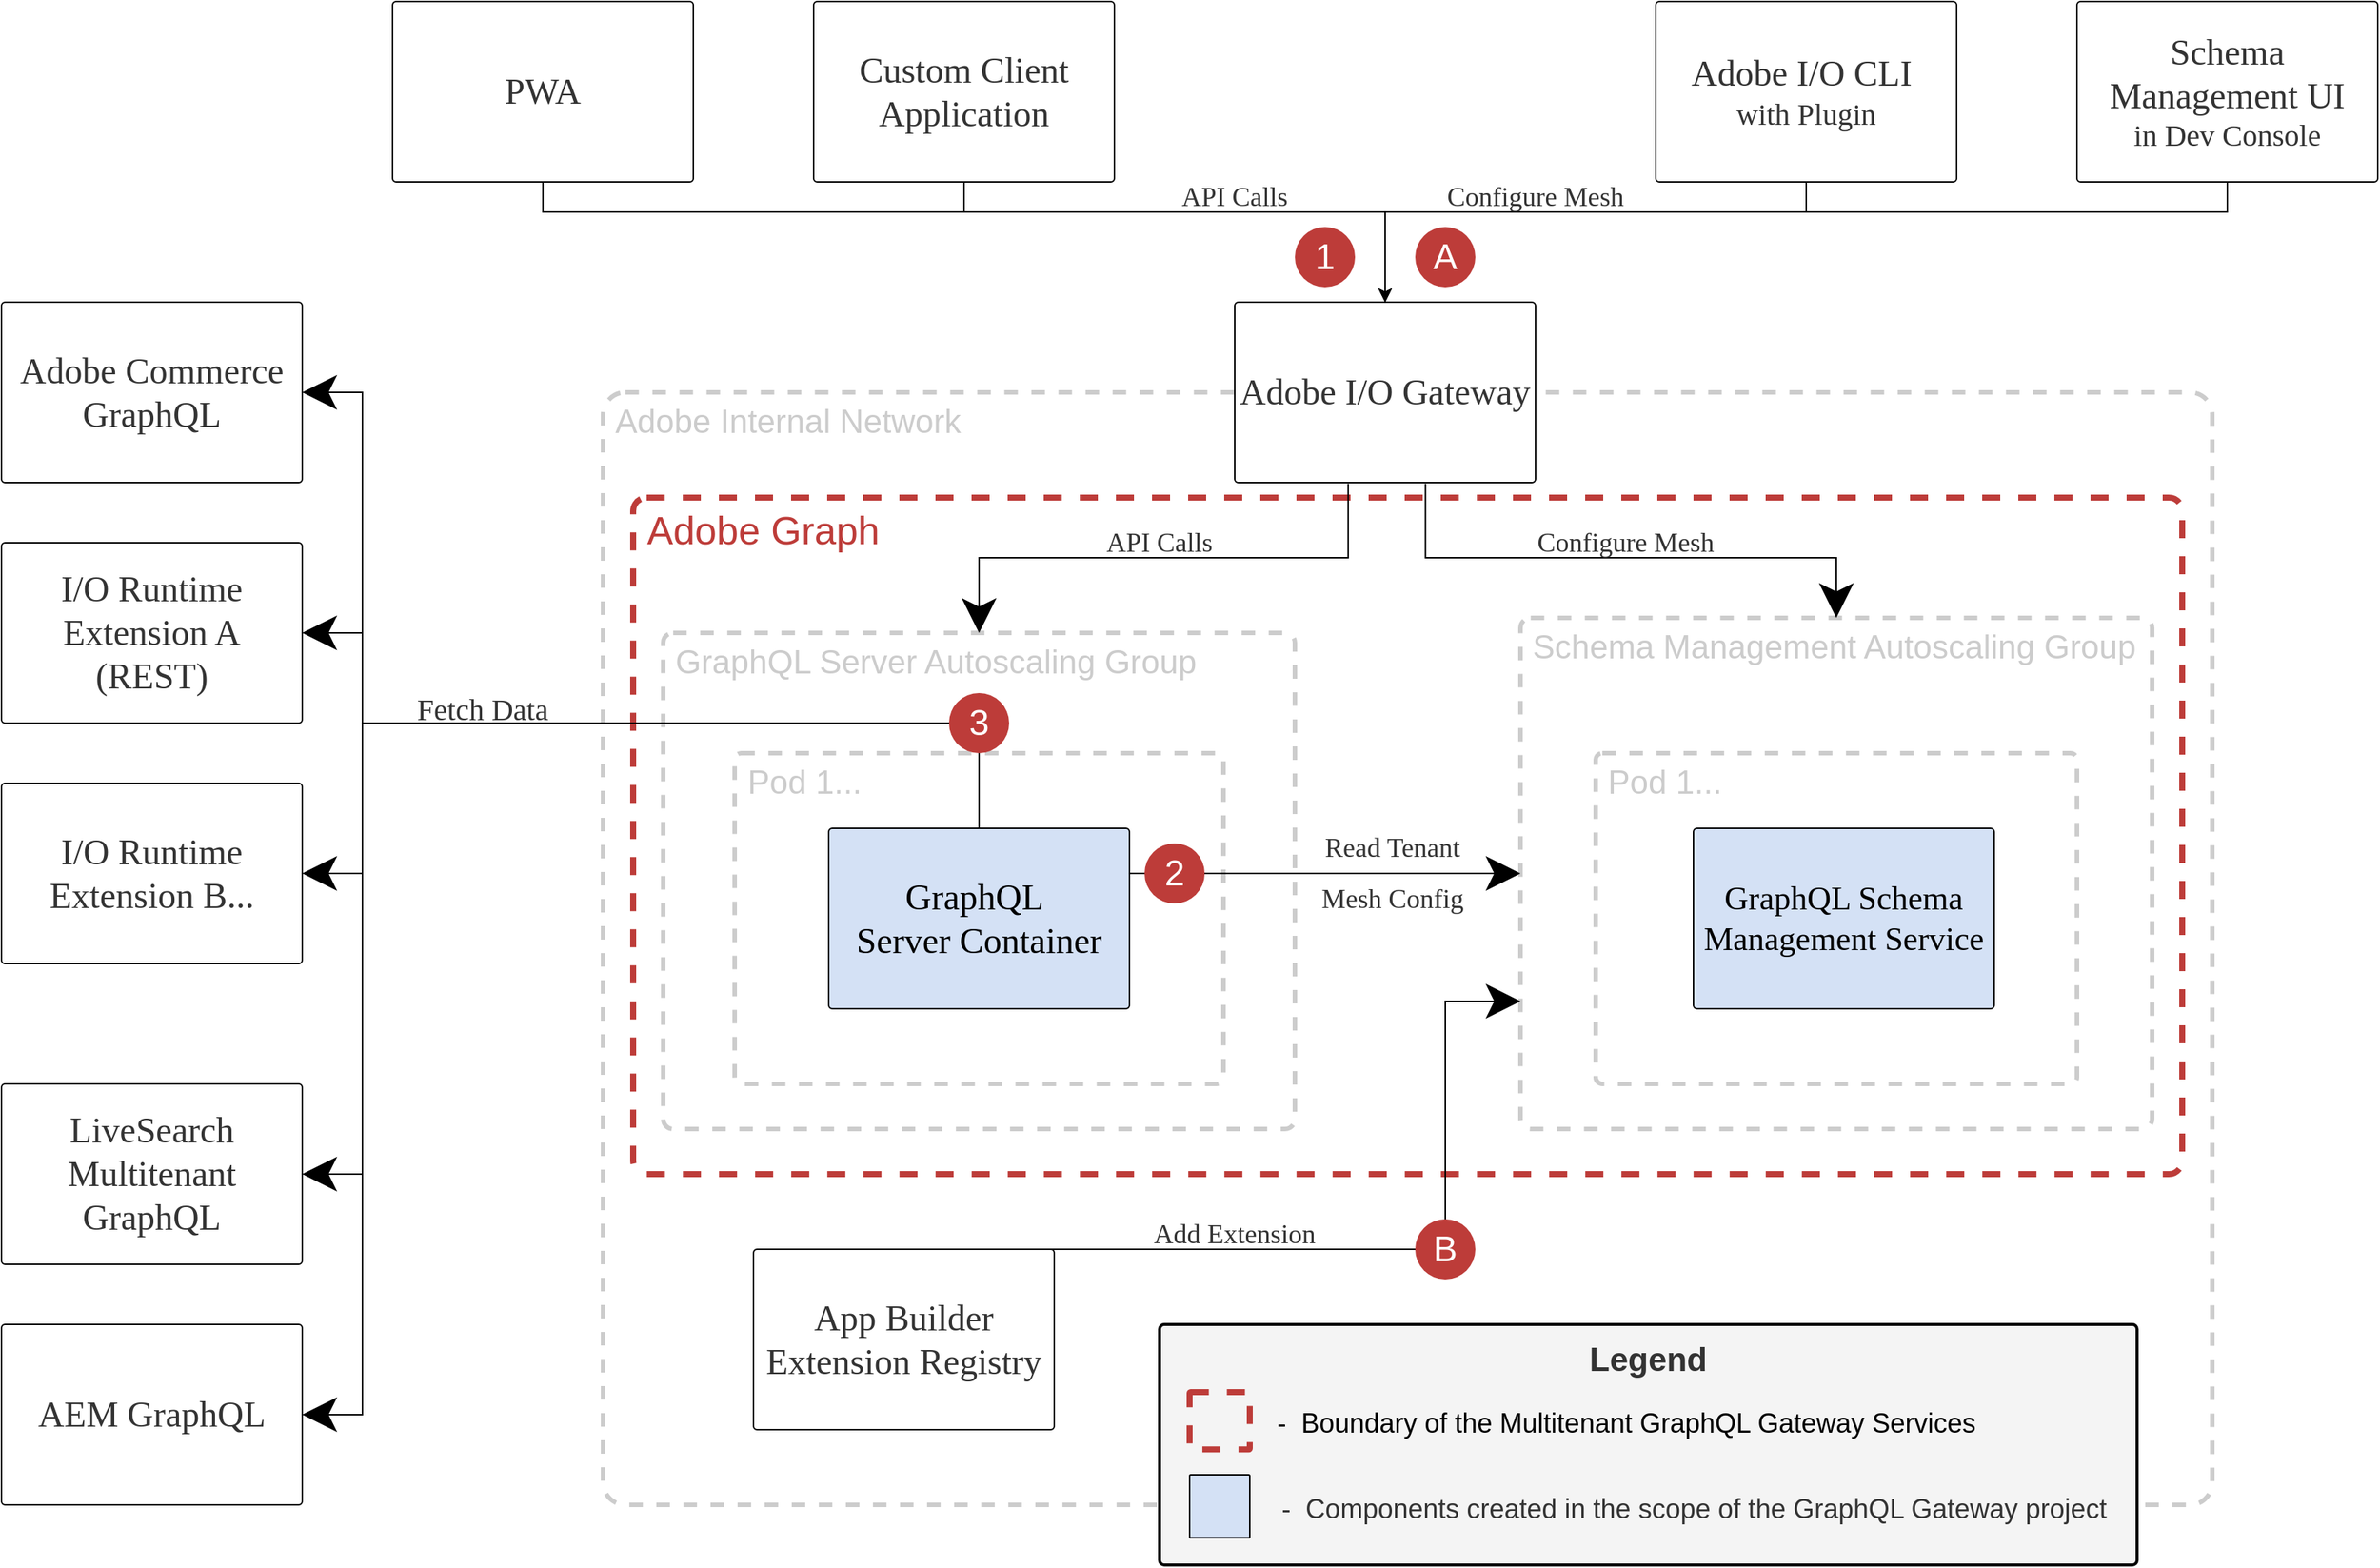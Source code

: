 <mxfile version="17.4.6" type="onedrive"><diagram id="HuxnVWD3fxlY8WrwjRA4" name="Page-1"><mxGraphModel grid="1" page="1" gridSize="10" guides="1" tooltips="1" connect="1" arrows="1" fold="1" pageScale="1" pageWidth="850" pageHeight="1100" math="0" shadow="0"><root><mxCell id="0"/><mxCell id="1" parent="0"/><mxCell id="AykOZnKy9bjINJLmDB4_-24" value=" Adobe Internal Network" style="rounded=1;arcSize=2;fillColor=default;strokeColor=#CCCCCC;movable=1;resizable=1;rotatable=1;deletable=1;editable=1;connectable=1;fontFamily=Helvetica;fontSize=22;perimeter=rectanglePerimeter;shadow=0;fontColor=#CCCCCC;dashed=1;align=left;verticalAlign=top;whiteSpace=wrap;strokeWidth=3;" vertex="1" parent="1"><mxGeometry x="460" y="300" width="1070" height="740" as="geometry"/></mxCell><mxCell id="AykOZnKy9bjINJLmDB4_-25" value=" Adobe Graph" style="rounded=1;arcSize=2;movable=1;resizable=1;rotatable=1;deletable=1;editable=1;connectable=1;fontFamily=Helvetica;fontSize=26;perimeter=rectanglePerimeter;shadow=0;dashed=1;align=left;verticalAlign=top;whiteSpace=wrap;strokeWidth=4;fillColor=none;strokeColor=#BD3C39;fontColor=#BD3C39;" vertex="1" parent="1"><mxGeometry x="480" y="370" width="1030" height="450" as="geometry"/></mxCell><mxCell id="AykOZnKy9bjINJLmDB4_-28" value=" Schema Management Autoscaling Group" style="rounded=1;arcSize=2;fillColor=default;strokeColor=#CCCCCC;movable=1;resizable=1;rotatable=1;deletable=1;editable=1;connectable=1;fontFamily=Helvetica;fontSize=22;perimeter=rectanglePerimeter;shadow=0;fontColor=#CCCCCC;dashed=1;align=left;verticalAlign=top;whiteSpace=wrap;strokeWidth=3;" vertex="1" parent="1"><mxGeometry x="1070" y="450" width="420" height="340" as="geometry"/></mxCell><mxCell id="AykOZnKy9bjINJLmDB4_-29" value=" Pod 1..." style="rounded=1;arcSize=2;fillColor=default;strokeColor=#CCCCCC;movable=1;resizable=1;rotatable=1;deletable=1;editable=1;connectable=1;fontFamily=Helvetica;fontSize=22;perimeter=rectanglePerimeter;shadow=0;fontColor=#CCCCCC;dashed=1;align=left;verticalAlign=top;whiteSpace=wrap;strokeWidth=3;" vertex="1" parent="1"><mxGeometry x="1120" y="540" width="320" height="220" as="geometry"/></mxCell><mxCell id="AykOZnKy9bjINJLmDB4_-26" value=" GraphQL Server Autoscaling Group" style="rounded=1;arcSize=2;fillColor=default;strokeColor=#CCCCCC;movable=1;resizable=1;rotatable=1;deletable=1;editable=1;connectable=1;fontFamily=Helvetica;fontSize=22;perimeter=rectanglePerimeter;shadow=0;fontColor=#CCCCCC;dashed=1;align=left;verticalAlign=top;whiteSpace=wrap;strokeWidth=3;" vertex="1" parent="1"><mxGeometry x="500" y="460" width="420" height="330" as="geometry"/></mxCell><mxCell id="AykOZnKy9bjINJLmDB4_-27" value=" Pod 1..." style="rounded=1;arcSize=2;fillColor=default;strokeColor=#CCCCCC;movable=1;resizable=1;rotatable=1;deletable=1;editable=1;connectable=1;fontFamily=Helvetica;fontSize=22;perimeter=rectanglePerimeter;shadow=0;fontColor=#CCCCCC;dashed=1;align=left;verticalAlign=top;whiteSpace=wrap;strokeWidth=3;" vertex="1" parent="1"><mxGeometry x="547.5" y="540" width="325" height="220" as="geometry"/></mxCell><mxCell id="AykOZnKy9bjINJLmDB4_-15" style="edgeStyle=orthogonalEdgeStyle;rounded=0;orthogonalLoop=1;jettySize=auto;html=1;exitX=0.377;exitY=1.006;exitDx=0;exitDy=0;endSize=20;entryX=0.5;entryY=0;entryDx=0;entryDy=0;exitPerimeter=0;" edge="1" parent="1" source="XAE0YdJrRLPsoNwTPt81-1" target="AykOZnKy9bjINJLmDB4_-26"><mxGeometry relative="1" as="geometry"><mxPoint x="810" y="410" as="targetPoint"/><Array as="points"><mxPoint x="955" y="410"/><mxPoint x="710" y="410"/></Array></mxGeometry></mxCell><mxCell id="AykOZnKy9bjINJLmDB4_-22" style="edgeStyle=orthogonalEdgeStyle;rounded=0;orthogonalLoop=1;jettySize=auto;html=1;exitX=0.634;exitY=1.006;exitDx=0;exitDy=0;startArrow=none;startFill=0;endArrow=classic;endFill=1;endSize=20;exitPerimeter=0;entryX=0.5;entryY=0;entryDx=0;entryDy=0;" edge="1" parent="1" source="XAE0YdJrRLPsoNwTPt81-1" target="AykOZnKy9bjINJLmDB4_-28"><mxGeometry relative="1" as="geometry"><mxPoint x="1410" y="450" as="targetPoint"/><Array as="points"><mxPoint x="1007" y="410"/><mxPoint x="1280" y="410"/></Array></mxGeometry></mxCell><mxCell id="XAE0YdJrRLPsoNwTPt81-1" value="&lt;div&gt;&lt;font style=&quot;font-size: 24px&quot;&gt;Adobe I/O Gateway&lt;/font&gt;&lt;/div&gt;" style="rounded=1;whiteSpace=wrap;html=1;arcSize=2;fillColor=default;strokeColor=#000000;movable=1;resizable=1;rotatable=1;deletable=1;editable=1;connectable=1;fontFamily=Verdana;fontSize=13;perimeter=rectanglePerimeter;shadow=0;fontColor=#333333;align=center;" vertex="1" parent="1"><mxGeometry x="880" y="240" width="200" height="120" as="geometry"/></mxCell><mxCell id="AykOZnKy9bjINJLmDB4_-12" style="edgeStyle=orthogonalEdgeStyle;rounded=0;orthogonalLoop=1;jettySize=auto;html=1;exitX=0.5;exitY=1;exitDx=0;exitDy=0;entryX=0.5;entryY=0;entryDx=0;entryDy=0;" edge="1" parent="1" source="XAE0YdJrRLPsoNwTPt81-8" target="XAE0YdJrRLPsoNwTPt81-1"><mxGeometry relative="1" as="geometry"><mxPoint x="980" y="200" as="targetPoint"/><Array as="points"><mxPoint x="420" y="180"/><mxPoint x="980" y="180"/></Array></mxGeometry></mxCell><mxCell id="XAE0YdJrRLPsoNwTPt81-8" value="&lt;div&gt;&lt;font style=&quot;font-size: 24px&quot;&gt;PWA&lt;/font&gt;&lt;/div&gt;" style="rounded=1;whiteSpace=wrap;html=1;arcSize=2;fillColor=none;strokeColor=#000000;movable=1;resizable=1;rotatable=1;deletable=1;editable=1;connectable=1;fontFamily=Verdana;fontSize=13;perimeter=rectanglePerimeter;shadow=0;fontColor=#333333;align=center;" vertex="1" parent="1"><mxGeometry x="320" y="40" width="200" height="120" as="geometry"/></mxCell><mxCell id="AykOZnKy9bjINJLmDB4_-11" style="edgeStyle=orthogonalEdgeStyle;rounded=0;orthogonalLoop=1;jettySize=auto;html=1;exitX=0.5;exitY=1;exitDx=0;exitDy=0;" edge="1" parent="1" source="XAE0YdJrRLPsoNwTPt81-9" target="XAE0YdJrRLPsoNwTPt81-1"><mxGeometry relative="1" as="geometry"><Array as="points"><mxPoint x="700" y="180"/><mxPoint x="980" y="180"/></Array></mxGeometry></mxCell><mxCell id="XAE0YdJrRLPsoNwTPt81-9" value="&lt;div&gt;&lt;font style=&quot;font-size: 24px&quot;&gt;Custom Client&lt;/font&gt;&lt;/div&gt;&lt;div&gt;&lt;font style=&quot;font-size: 24px&quot;&gt;Application&lt;/font&gt;&lt;/div&gt;" style="rounded=1;whiteSpace=wrap;html=1;arcSize=2;fillColor=none;strokeColor=#000000;movable=1;resizable=1;rotatable=1;deletable=1;editable=1;connectable=1;fontFamily=Verdana;fontSize=13;perimeter=rectanglePerimeter;shadow=0;fontColor=#333333;align=center;" vertex="1" parent="1"><mxGeometry x="600" y="40" width="200" height="120" as="geometry"/></mxCell><mxCell id="AykOZnKy9bjINJLmDB4_-13" style="edgeStyle=orthogonalEdgeStyle;rounded=0;orthogonalLoop=1;jettySize=auto;html=1;exitX=0.5;exitY=1;exitDx=0;exitDy=0;entryX=0.5;entryY=0;entryDx=0;entryDy=0;" edge="1" parent="1" source="XAE0YdJrRLPsoNwTPt81-10" target="XAE0YdJrRLPsoNwTPt81-1"><mxGeometry relative="1" as="geometry"><Array as="points"><mxPoint x="1260" y="180"/><mxPoint x="980" y="180"/></Array></mxGeometry></mxCell><mxCell id="XAE0YdJrRLPsoNwTPt81-10" value="&lt;div&gt;&lt;font style=&quot;font-size: 24px&quot;&gt;Adobe I/O CLI&amp;nbsp;&lt;/font&gt;&lt;/div&gt;&lt;div&gt;&lt;font style=&quot;font-size: 20px&quot;&gt;with Plugin&lt;/font&gt;&lt;/div&gt;" style="rounded=1;whiteSpace=wrap;html=1;arcSize=2;fillColor=none;strokeColor=#000000;movable=1;resizable=1;rotatable=1;deletable=1;editable=1;connectable=1;fontFamily=Verdana;fontSize=13;perimeter=rectanglePerimeter;shadow=0;fontColor=#333333;align=center;" vertex="1" parent="1"><mxGeometry x="1160" y="40" width="200" height="120" as="geometry"/></mxCell><mxCell id="XAE0YdJrRLPsoNwTPt81-11" value="&lt;div&gt;&lt;font style=&quot;font-size: 24px&quot;&gt;Schema Management UI&lt;/font&gt;&lt;/div&gt;&lt;div&gt;&lt;font style=&quot;font-size: 20px&quot;&gt;in Dev Console&lt;/font&gt;&lt;/div&gt;" style="rounded=1;whiteSpace=wrap;html=1;arcSize=2;fillColor=none;strokeColor=#000000;movable=1;resizable=1;rotatable=1;deletable=1;editable=1;connectable=1;fontFamily=Verdana;fontSize=13;perimeter=rectanglePerimeter;shadow=0;fontColor=#333333;align=center;" vertex="1" parent="1"><mxGeometry x="1440" y="40" width="200" height="120" as="geometry"/></mxCell><mxCell id="AykOZnKy9bjINJLmDB4_-16" style="edgeStyle=orthogonalEdgeStyle;rounded=0;orthogonalLoop=1;jettySize=auto;html=1;exitX=0.5;exitY=0;exitDx=0;exitDy=0;entryX=1;entryY=0.5;entryDx=0;entryDy=0;endSize=20;" edge="1" parent="1" source="AykOZnKy9bjINJLmDB4_-3" target="AykOZnKy9bjINJLmDB4_-6"><mxGeometry relative="1" as="geometry"><Array as="points"><mxPoint x="710" y="520"/><mxPoint x="300" y="520"/><mxPoint x="300" y="460"/></Array></mxGeometry></mxCell><mxCell id="AykOZnKy9bjINJLmDB4_-23" style="edgeStyle=orthogonalEdgeStyle;rounded=0;orthogonalLoop=1;jettySize=auto;html=1;exitX=1;exitY=0.25;exitDx=0;exitDy=0;startArrow=none;startFill=0;endArrow=classic;endFill=1;endSize=20;entryX=0;entryY=0.5;entryDx=0;entryDy=0;" edge="1" parent="1" source="AykOZnKy9bjINJLmDB4_-3" target="AykOZnKy9bjINJLmDB4_-28"><mxGeometry relative="1" as="geometry"><mxPoint x="1060" y="630" as="targetPoint"/><Array as="points"><mxPoint x="940" y="620"/><mxPoint x="940" y="620"/></Array></mxGeometry></mxCell><mxCell id="AykOZnKy9bjINJLmDB4_-3" value="&lt;div&gt;&lt;font style=&quot;font-size: 24px&quot;&gt;GraphQL&amp;nbsp;&lt;/font&gt;&lt;/div&gt;&lt;div&gt;&lt;font style=&quot;font-size: 24px&quot;&gt;Server Container&lt;/font&gt;&lt;/div&gt;" style="rounded=1;whiteSpace=wrap;html=1;arcSize=2;fillColor=#D4E1F5;strokeColor=#000000;movable=1;resizable=1;rotatable=1;deletable=1;editable=1;connectable=1;fontFamily=Verdana;fontSize=13;perimeter=rectanglePerimeter;shadow=0;align=center;" vertex="1" parent="1"><mxGeometry x="610" y="590" width="200" height="120" as="geometry"/></mxCell><mxCell id="AykOZnKy9bjINJLmDB4_-4" value="&lt;div&gt;&lt;font style=&quot;font-size: 22px&quot;&gt;GraphQL Schema Management Service&lt;/font&gt;&lt;/div&gt;" style="rounded=1;whiteSpace=wrap;html=1;arcSize=2;fillColor=#D4E1F5;strokeColor=#000000;movable=1;resizable=1;rotatable=1;deletable=1;editable=1;connectable=1;fontFamily=Verdana;fontSize=13;perimeter=rectanglePerimeter;shadow=0;align=center;" vertex="1" parent="1"><mxGeometry x="1185" y="590" width="200" height="120" as="geometry"/></mxCell><mxCell id="AykOZnKy9bjINJLmDB4_-30" style="edgeStyle=orthogonalEdgeStyle;rounded=0;orthogonalLoop=1;jettySize=auto;html=1;exitX=0.5;exitY=0;exitDx=0;exitDy=0;fontSize=27;fontColor=#97D077;startArrow=none;startFill=0;endArrow=classic;endFill=1;startSize=20;endSize=20;entryX=0;entryY=0.75;entryDx=0;entryDy=0;" edge="1" parent="1" source="AykOZnKy9bjINJLmDB4_-5" target="AykOZnKy9bjINJLmDB4_-28"><mxGeometry relative="1" as="geometry"><Array as="points"><mxPoint x="1020" y="870"/><mxPoint x="1020" y="705"/></Array><mxPoint x="1170" y="710" as="targetPoint"/></mxGeometry></mxCell><mxCell id="AykOZnKy9bjINJLmDB4_-5" value="&lt;div&gt;&lt;font style=&quot;font-size: 24px&quot;&gt;App Builder Extension Registry&lt;/font&gt;&lt;/div&gt;" style="rounded=1;whiteSpace=wrap;html=1;arcSize=2;fillColor=none;strokeColor=#000000;movable=1;resizable=1;rotatable=1;deletable=1;editable=1;connectable=1;fontFamily=Verdana;fontSize=13;perimeter=rectanglePerimeter;shadow=0;fontColor=#333333;align=center;" vertex="1" parent="1"><mxGeometry x="560" y="870" width="200" height="120" as="geometry"/></mxCell><mxCell id="AykOZnKy9bjINJLmDB4_-6" value="&lt;div&gt;&lt;font style=&quot;font-size: 24px&quot;&gt;I/O Runtime Extension A&lt;/font&gt;&lt;/div&gt;&lt;div&gt;&lt;font style=&quot;font-size: 24px&quot;&gt;(REST)&lt;/font&gt;&lt;/div&gt;" style="rounded=1;whiteSpace=wrap;html=1;arcSize=2;fillColor=none;strokeColor=#000000;movable=1;resizable=1;rotatable=1;deletable=1;editable=1;connectable=1;fontFamily=Verdana;fontSize=13;perimeter=rectanglePerimeter;shadow=0;fontColor=#333333;align=center;" vertex="1" parent="1"><mxGeometry x="60" y="400" width="200" height="120" as="geometry"/></mxCell><mxCell id="AykOZnKy9bjINJLmDB4_-17" style="edgeStyle=orthogonalEdgeStyle;rounded=0;orthogonalLoop=1;jettySize=auto;html=1;exitX=1;exitY=0.5;exitDx=0;exitDy=0;startArrow=classic;startFill=1;endArrow=none;endFill=0;entryX=0.5;entryY=0;entryDx=0;entryDy=0;endSize=20;startSize=20;" edge="1" parent="1" source="AykOZnKy9bjINJLmDB4_-7" target="AykOZnKy9bjINJLmDB4_-3"><mxGeometry relative="1" as="geometry"><mxPoint x="860" y="710" as="targetPoint"/><Array as="points"><mxPoint x="300" y="620"/><mxPoint x="300" y="520"/><mxPoint x="710" y="520"/></Array></mxGeometry></mxCell><mxCell id="AykOZnKy9bjINJLmDB4_-7" value="&lt;div&gt;&lt;font style=&quot;font-size: 24px&quot;&gt;I/O Runtime Extension B...&lt;/font&gt;&lt;/div&gt;" style="rounded=1;whiteSpace=wrap;html=1;arcSize=2;fillColor=none;strokeColor=#000000;movable=1;resizable=1;rotatable=1;deletable=1;editable=1;connectable=1;fontFamily=Verdana;fontSize=13;perimeter=rectanglePerimeter;shadow=0;fontColor=#333333;align=center;" vertex="1" parent="1"><mxGeometry x="60" y="560" width="200" height="120" as="geometry"/></mxCell><mxCell id="AykOZnKy9bjINJLmDB4_-19" style="edgeStyle=orthogonalEdgeStyle;rounded=0;orthogonalLoop=1;jettySize=auto;html=1;exitX=1;exitY=0.5;exitDx=0;exitDy=0;entryX=0.5;entryY=0;entryDx=0;entryDy=0;startArrow=classic;startFill=1;endArrow=none;endFill=0;endSize=20;startSize=20;" edge="1" parent="1" source="AykOZnKy9bjINJLmDB4_-8" target="AykOZnKy9bjINJLmDB4_-3"><mxGeometry relative="1" as="geometry"><Array as="points"><mxPoint x="300" y="820"/><mxPoint x="300" y="520"/><mxPoint x="710" y="520"/></Array></mxGeometry></mxCell><mxCell id="AykOZnKy9bjINJLmDB4_-8" value="&lt;div&gt;&lt;font style=&quot;font-size: 24px&quot;&gt;LiveSearch&lt;/font&gt;&lt;/div&gt;&lt;div&gt;&lt;font style=&quot;font-size: 24px&quot;&gt;Multitenant&lt;/font&gt;&lt;/div&gt;&lt;div&gt;&lt;font style=&quot;font-size: 24px&quot;&gt;GraphQL&lt;/font&gt;&lt;/div&gt;" style="rounded=1;whiteSpace=wrap;html=1;arcSize=2;fillColor=none;strokeColor=#000000;movable=1;resizable=1;rotatable=1;deletable=1;editable=1;connectable=1;fontFamily=Verdana;fontSize=13;perimeter=rectanglePerimeter;shadow=0;fontColor=#333333;align=center;" vertex="1" parent="1"><mxGeometry x="60" y="760" width="200" height="120" as="geometry"/></mxCell><mxCell id="AykOZnKy9bjINJLmDB4_-20" style="edgeStyle=orthogonalEdgeStyle;rounded=0;orthogonalLoop=1;jettySize=auto;html=1;exitX=1;exitY=0.5;exitDx=0;exitDy=0;entryX=0.5;entryY=0;entryDx=0;entryDy=0;startArrow=classic;startFill=1;endArrow=none;endFill=0;endSize=20;startSize=20;" edge="1" parent="1" source="AykOZnKy9bjINJLmDB4_-9" target="AykOZnKy9bjINJLmDB4_-3"><mxGeometry relative="1" as="geometry"><Array as="points"><mxPoint x="300" y="980"/><mxPoint x="300" y="520"/><mxPoint x="710" y="520"/></Array></mxGeometry></mxCell><mxCell id="AykOZnKy9bjINJLmDB4_-9" value="&lt;div&gt;&lt;font style=&quot;font-size: 24px&quot;&gt;AEM GraphQL&lt;/font&gt;&lt;/div&gt;" style="rounded=1;whiteSpace=wrap;html=1;arcSize=2;fillColor=none;strokeColor=#000000;movable=1;resizable=1;rotatable=1;deletable=1;editable=1;connectable=1;fontFamily=Verdana;fontSize=13;perimeter=rectanglePerimeter;shadow=0;fontColor=#333333;align=center;" vertex="1" parent="1"><mxGeometry x="60" y="920" width="200" height="120" as="geometry"/></mxCell><mxCell id="AykOZnKy9bjINJLmDB4_-18" style="edgeStyle=orthogonalEdgeStyle;rounded=0;orthogonalLoop=1;jettySize=auto;html=1;exitX=1;exitY=0.5;exitDx=0;exitDy=0;entryX=0.5;entryY=0;entryDx=0;entryDy=0;startArrow=classic;startFill=1;endArrow=none;endFill=0;endSize=20;startSize=20;" edge="1" parent="1" source="AykOZnKy9bjINJLmDB4_-10" target="AykOZnKy9bjINJLmDB4_-3"><mxGeometry relative="1" as="geometry"><Array as="points"><mxPoint x="300" y="300"/><mxPoint x="300" y="520"/><mxPoint x="710" y="520"/></Array></mxGeometry></mxCell><mxCell id="AykOZnKy9bjINJLmDB4_-10" value="&lt;div&gt;&lt;font style=&quot;font-size: 24px&quot;&gt;Adobe Commerce GraphQL&lt;/font&gt;&lt;/div&gt;" style="rounded=1;whiteSpace=wrap;html=1;arcSize=2;fillColor=none;strokeColor=#000000;movable=1;resizable=1;rotatable=1;deletable=1;editable=1;connectable=1;fontFamily=Verdana;fontSize=13;perimeter=rectanglePerimeter;shadow=0;fontColor=#333333;align=center;" vertex="1" parent="1"><mxGeometry x="60" y="240" width="200" height="120" as="geometry"/></mxCell><mxCell id="AykOZnKy9bjINJLmDB4_-36" value="&lt;div&gt;&lt;font style=&quot;font-size: 20px&quot;&gt;Fetch Data&lt;/font&gt;&lt;/div&gt;" style="rounded=1;whiteSpace=wrap;html=1;arcSize=2;fillColor=none;strokeColor=none;movable=1;resizable=1;rotatable=1;deletable=1;editable=1;connectable=1;fontFamily=Verdana;fontSize=13;perimeter=rectanglePerimeter;shadow=0;fontColor=#333333;align=center;" vertex="1" parent="1"><mxGeometry x="280" y="490" width="200" height="40" as="geometry"/></mxCell><mxCell id="AykOZnKy9bjINJLmDB4_-37" value="&lt;div&gt;&lt;font style=&quot;font-size: 18px&quot;&gt;API Calls&lt;/font&gt;&lt;/div&gt;" style="rounded=1;whiteSpace=wrap;html=1;arcSize=2;fillColor=none;strokeColor=none;movable=1;resizable=1;rotatable=1;deletable=1;editable=1;connectable=1;fontFamily=Verdana;fontSize=13;perimeter=rectanglePerimeter;shadow=0;fontColor=#333333;align=center;" vertex="1" parent="1"><mxGeometry x="780" y="150" width="200" height="40" as="geometry"/></mxCell><mxCell id="AykOZnKy9bjINJLmDB4_-38" value="&lt;div&gt;&lt;font style=&quot;font-size: 18px&quot;&gt;Configure Mesh&lt;/font&gt;&lt;/div&gt;" style="rounded=1;whiteSpace=wrap;html=1;arcSize=2;fillColor=none;strokeColor=none;movable=1;resizable=1;rotatable=1;deletable=1;editable=1;connectable=1;fontFamily=Verdana;fontSize=13;perimeter=rectanglePerimeter;shadow=0;fontColor=#333333;align=center;" vertex="1" parent="1"><mxGeometry x="980" y="150" width="200" height="40" as="geometry"/></mxCell><mxCell id="AykOZnKy9bjINJLmDB4_-39" value="" style="edgeStyle=orthogonalEdgeStyle;rounded=0;orthogonalLoop=1;jettySize=auto;html=1;exitX=0.5;exitY=1;exitDx=0;exitDy=0;entryX=0.5;entryY=0;entryDx=0;entryDy=0;endSize=20;endArrow=none;" edge="1" parent="1" source="XAE0YdJrRLPsoNwTPt81-11" target="XAE0YdJrRLPsoNwTPt81-1"><mxGeometry relative="1" as="geometry"><mxPoint x="1540" y="160" as="sourcePoint"/><mxPoint x="980" y="240" as="targetPoint"/><Array as="points"><mxPoint x="1540" y="180"/><mxPoint x="980" y="180"/></Array></mxGeometry></mxCell><mxCell id="AykOZnKy9bjINJLmDB4_-40" style="edgeStyle=orthogonalEdgeStyle;rounded=0;orthogonalLoop=1;jettySize=auto;html=1;exitX=0.5;exitY=1;exitDx=0;exitDy=0;fontSize=20;fontColor=#97D077;startArrow=none;startFill=0;endArrow=none;endFill=0;startSize=20;endSize=20;strokeColor=#F8CECC;" edge="1" parent="1" source="AykOZnKy9bjINJLmDB4_-38" target="AykOZnKy9bjINJLmDB4_-38"><mxGeometry relative="1" as="geometry"/></mxCell><mxCell id="AykOZnKy9bjINJLmDB4_-41" style="edgeStyle=orthogonalEdgeStyle;rounded=0;orthogonalLoop=1;jettySize=auto;html=1;exitX=0.5;exitY=1;exitDx=0;exitDy=0;fontSize=20;fontColor=#97D077;startArrow=none;startFill=0;endArrow=none;endFill=0;startSize=20;endSize=20;strokeColor=#F8CECC;" edge="1" parent="1" source="AykOZnKy9bjINJLmDB4_-38" target="AykOZnKy9bjINJLmDB4_-38"><mxGeometry relative="1" as="geometry"/></mxCell><mxCell id="AykOZnKy9bjINJLmDB4_-43" value="&lt;div&gt;&lt;font style=&quot;font-size: 18px&quot;&gt;API Calls&lt;/font&gt;&lt;/div&gt;" style="rounded=1;whiteSpace=wrap;html=1;arcSize=2;fillColor=none;strokeColor=none;movable=1;resizable=1;rotatable=1;deletable=1;editable=1;connectable=1;fontFamily=Verdana;fontSize=13;perimeter=rectanglePerimeter;shadow=0;fontColor=#333333;align=center;" vertex="1" parent="1"><mxGeometry x="730" y="380" width="200" height="40" as="geometry"/></mxCell><mxCell id="AykOZnKy9bjINJLmDB4_-44" value="&lt;div&gt;&lt;font style=&quot;font-size: 18px&quot;&gt;Configure Mesh&lt;/font&gt;&lt;/div&gt;" style="rounded=1;whiteSpace=wrap;html=1;arcSize=2;fillColor=none;strokeColor=none;movable=1;resizable=1;rotatable=1;deletable=1;editable=1;connectable=1;fontFamily=Verdana;fontSize=13;perimeter=rectanglePerimeter;shadow=0;fontColor=#333333;align=center;" vertex="1" parent="1"><mxGeometry x="1040" y="380" width="200" height="40" as="geometry"/></mxCell><mxCell id="AykOZnKy9bjINJLmDB4_-46" value="&lt;div&gt;&lt;font style=&quot;font-size: 18px&quot;&gt;Read Tenant&lt;/font&gt;&lt;/div&gt;&lt;div style=&quot;font-size: 10px&quot;&gt;&lt;span&gt;&lt;br&gt;&lt;/span&gt;&lt;/div&gt;&lt;div&gt;&lt;span style=&quot;font-size: 18px&quot;&gt;Mesh Config&lt;/span&gt;&lt;/div&gt;" style="rounded=1;whiteSpace=wrap;html=1;arcSize=2;fillColor=none;strokeColor=none;movable=1;resizable=1;rotatable=1;deletable=1;editable=1;connectable=1;fontFamily=Verdana;fontSize=13;perimeter=rectanglePerimeter;shadow=0;fontColor=#333333;align=center;" vertex="1" parent="1"><mxGeometry x="830" y="600" width="310" height="40" as="geometry"/></mxCell><mxCell id="AykOZnKy9bjINJLmDB4_-47" value="&lt;div&gt;&lt;font style=&quot;font-size: 18px&quot;&gt;Add Extension&lt;/font&gt;&lt;/div&gt;" style="rounded=1;whiteSpace=wrap;html=1;arcSize=2;fillColor=none;strokeColor=none;movable=1;resizable=1;rotatable=1;deletable=1;editable=1;connectable=1;fontFamily=Verdana;fontSize=13;perimeter=rectanglePerimeter;shadow=0;fontColor=#333333;align=center;" vertex="1" parent="1"><mxGeometry x="780" y="840" width="200" height="40" as="geometry"/></mxCell><mxCell id="AykOZnKy9bjINJLmDB4_-49" value="&lt;div style=&quot;text-align: center&quot;&gt;&lt;font style=&quot;line-height: 100% ; font-size: 24px&quot;&gt;1&lt;/font&gt;&lt;/div&gt;" style="ellipse;whiteSpace=wrap;html=1;aspect=fixed;fillColor=#BD3C39;fontFamily=Helvetica;align=center;strokeColor=none;fontSize=14;verticalAlign=middle;horizontal=1;spacingTop=0;spacingRight=0;spacingLeft=0;fontColor=#FFFFFF;spacing=0;labelPosition=center;verticalLabelPosition=middle;spacingBottom=2;dashed=1;" vertex="1" parent="1"><mxGeometry x="920" y="190" width="40" height="40" as="geometry"/></mxCell><mxCell id="AykOZnKy9bjINJLmDB4_-50" value="&lt;div style=&quot;text-align: center&quot;&gt;&lt;font style=&quot;line-height: 100% ; font-size: 24px&quot;&gt;A&lt;/font&gt;&lt;/div&gt;" style="ellipse;whiteSpace=wrap;html=1;aspect=fixed;fillColor=#BD3C39;fontFamily=Helvetica;align=center;strokeColor=none;fontSize=14;verticalAlign=middle;horizontal=1;spacingTop=0;spacingRight=0;spacingLeft=0;fontColor=#FFFFFF;spacing=0;labelPosition=center;verticalLabelPosition=middle;spacingBottom=2;dashed=1;" vertex="1" parent="1"><mxGeometry x="1000" y="190" width="40" height="40" as="geometry"/></mxCell><mxCell id="AykOZnKy9bjINJLmDB4_-51" value="&lt;div style=&quot;text-align: center&quot;&gt;&lt;font style=&quot;line-height: 100% ; font-size: 24px&quot;&gt;2&lt;/font&gt;&lt;/div&gt;" style="ellipse;whiteSpace=wrap;html=1;aspect=fixed;fillColor=#BD3C39;fontFamily=Helvetica;align=center;strokeColor=none;fontSize=14;verticalAlign=middle;horizontal=1;spacingTop=0;spacingRight=0;spacingLeft=0;fontColor=#FFFFFF;spacing=0;labelPosition=center;verticalLabelPosition=middle;spacingBottom=2;dashed=1;" vertex="1" parent="1"><mxGeometry x="820" y="600" width="40" height="40" as="geometry"/></mxCell><mxCell id="AykOZnKy9bjINJLmDB4_-52" value="&lt;div style=&quot;text-align: center&quot;&gt;&lt;font style=&quot;line-height: 100% ; font-size: 24px&quot;&gt;3&lt;/font&gt;&lt;/div&gt;" style="ellipse;whiteSpace=wrap;html=1;aspect=fixed;fillColor=#BD3C39;fontFamily=Helvetica;align=center;strokeColor=none;fontSize=14;verticalAlign=middle;horizontal=1;spacingTop=0;spacingRight=0;spacingLeft=0;fontColor=#FFFFFF;spacing=0;labelPosition=center;verticalLabelPosition=middle;spacingBottom=2;dashed=1;" vertex="1" parent="1"><mxGeometry x="690" y="500" width="40" height="40" as="geometry"/></mxCell><mxCell id="AykOZnKy9bjINJLmDB4_-53" value="&lt;div style=&quot;text-align: center&quot;&gt;&lt;font style=&quot;line-height: 100% ; font-size: 24px&quot;&gt;B&lt;/font&gt;&lt;/div&gt;" style="ellipse;whiteSpace=wrap;html=1;aspect=fixed;fillColor=#BD3C39;fontFamily=Helvetica;align=center;strokeColor=none;fontSize=14;verticalAlign=middle;horizontal=1;spacingTop=0;spacingRight=0;spacingLeft=0;fontColor=#FFFFFF;spacing=0;labelPosition=center;verticalLabelPosition=middle;spacingBottom=2;dashed=1;" vertex="1" parent="1"><mxGeometry x="1000" y="850" width="40" height="40" as="geometry"/></mxCell><mxCell id="AykOZnKy9bjINJLmDB4_-55" value="&lt;div style=&quot;text-align: left&quot;&gt;&lt;font style=&quot;font-size: 22px&quot;&gt;Legend&lt;/font&gt;&lt;/div&gt;" style="rounded=1;whiteSpace=wrap;html=1;arcSize=2;fillColor=#f4f4f4;strokeColor=#000000;movable=1;resizable=1;rotatable=1;deletable=1;editable=1;connectable=1;fontFamily=Helvetica;fontSize=26;perimeter=rectanglePerimeter;shadow=0;fontColor=#333333;strokeWidth=2;verticalAlign=top;fontStyle=1" vertex="1" parent="1"><mxGeometry x="830" y="920" width="650" height="160" as="geometry"/></mxCell><mxCell id="AykOZnKy9bjINJLmDB4_-56" value="&lt;font color=&quot;#000000&quot; style=&quot;font-size: 18px&quot;&gt;-&amp;nbsp; Boundary of the Multitenant GraphQL Gateway Services&lt;/font&gt;" style="text;html=1;align=center;verticalAlign=middle;resizable=0;points=[];autosize=1;strokeColor=none;fillColor=none;fontSize=26;fontColor=#BD3C39;" vertex="1" parent="1"><mxGeometry x="900" y="963.13" width="480" height="40" as="geometry"/></mxCell><mxCell id="AykOZnKy9bjINJLmDB4_-57" value="" style="rounded=1;arcSize=2;movable=1;resizable=1;rotatable=1;deletable=1;editable=1;connectable=1;fontFamily=Helvetica;fontSize=27;perimeter=rectanglePerimeter;shadow=0;dashed=1;align=left;verticalAlign=top;whiteSpace=wrap;strokeWidth=4;fillColor=none;strokeColor=#BD3C39;fontColor=#BD3C39;" vertex="1" parent="1"><mxGeometry x="850" y="965" width="40" height="38.13" as="geometry"/></mxCell><mxCell id="AykOZnKy9bjINJLmDB4_-58" value="&lt;span data-lucid-type=&quot;application/vnd.lucid.text&quot; data-lucid-content=&quot;{&amp;#34;t&amp;#34;:&amp;#34;Components that are implemented/modified in the scope of GraphQL Gateway project&amp;#34;,&amp;#34;m&amp;#34;:[{&amp;#34;s&amp;#34;:0,&amp;#34;n&amp;#34;:&amp;#34;a&amp;#34;,&amp;#34;v&amp;#34;:&amp;#34;left&amp;#34;},{&amp;#34;s&amp;#34;:0,&amp;#34;n&amp;#34;:&amp;#34;s&amp;#34;,&amp;#34;v&amp;#34;:22.222,&amp;#34;e&amp;#34;:80},{&amp;#34;s&amp;#34;:0,&amp;#34;n&amp;#34;:&amp;#34;c&amp;#34;,&amp;#34;v&amp;#34;:&amp;#34;333333ff&amp;#34;,&amp;#34;e&amp;#34;:80}]}&quot;&gt;&lt;span style=&quot;text-align: left ; color: rgb(51 , 51 , 51)&quot;&gt;&lt;font style=&quot;font-size: 18px&quot;&gt;-&amp;nbsp; Components created in the scope of the GraphQL Gateway project&lt;/font&gt;&lt;/span&gt;&lt;/span&gt;" style="text;html=1;align=center;verticalAlign=middle;resizable=0;points=[];autosize=1;strokeColor=none;fillColor=none;fontSize=26;fontColor=#000000;" vertex="1" parent="1"><mxGeometry x="905" y="1020" width="560" height="40" as="geometry"/></mxCell><mxCell id="AykOZnKy9bjINJLmDB4_-59" value="" style="rounded=1;whiteSpace=wrap;html=1;arcSize=2;fillColor=#D4E1F5;strokeColor=#000000;movable=1;resizable=1;rotatable=1;deletable=1;editable=1;connectable=1;fontFamily=Verdana;fontSize=13;perimeter=rectanglePerimeter;shadow=0;align=center;" vertex="1" parent="1"><mxGeometry x="850" y="1020.0" width="40" height="41.87" as="geometry"/></mxCell></root></mxGraphModel></diagram></mxfile>